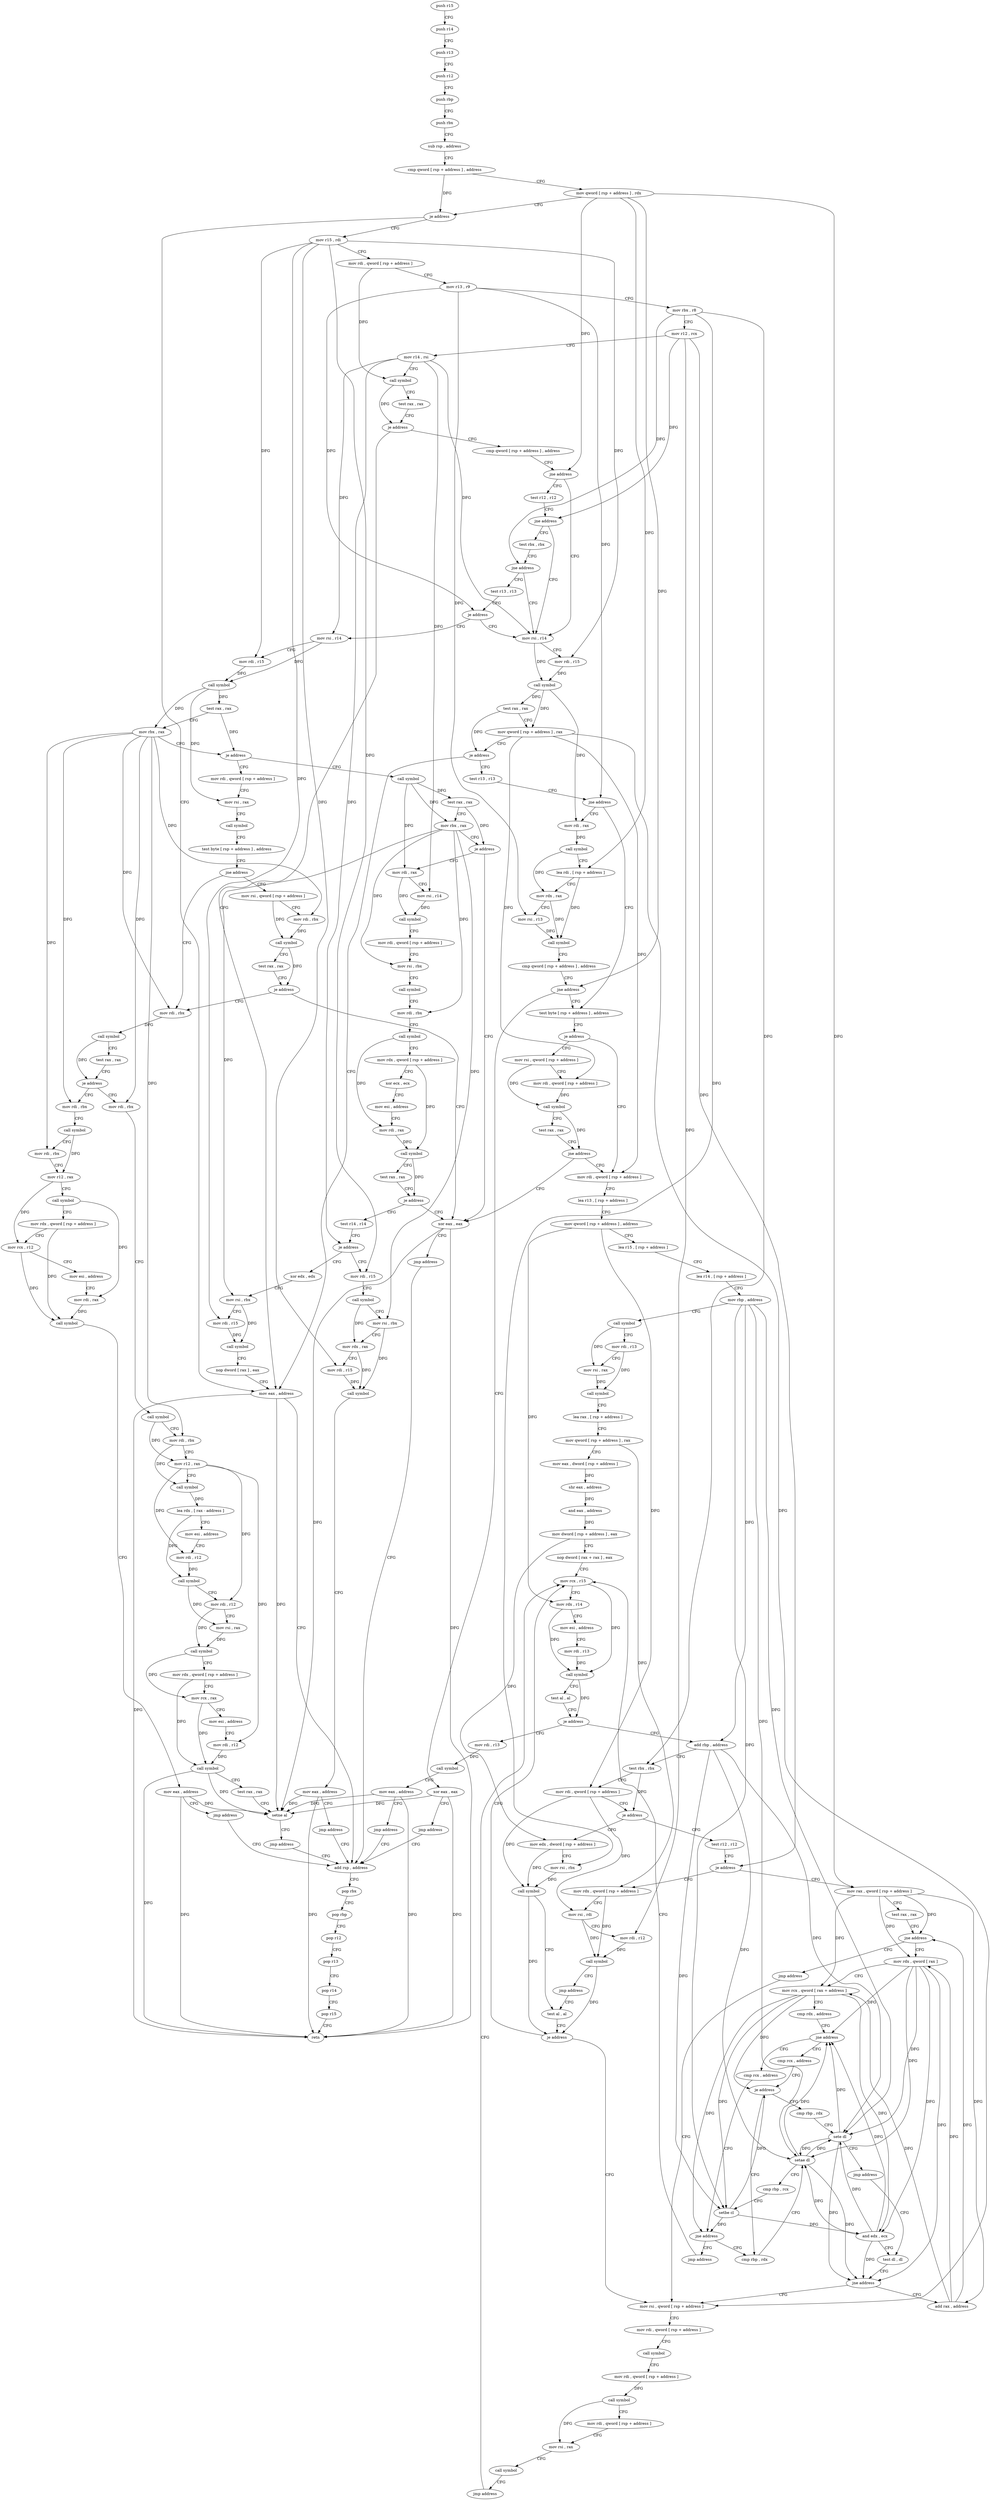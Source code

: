 digraph "func" {
"100240" [label = "push r15" ]
"100242" [label = "push r14" ]
"100244" [label = "push r13" ]
"100246" [label = "push r12" ]
"100248" [label = "push rbp" ]
"100249" [label = "push rbx" ]
"100250" [label = "sub rsp , address" ]
"100257" [label = "cmp qword [ rsp + address ] , address" ]
"100266" [label = "mov qword [ rsp + address ] , rdx" ]
"100271" [label = "je address" ]
"100592" [label = "mov eax , address" ]
"100277" [label = "mov r15 , rdi" ]
"100597" [label = "add rsp , address" ]
"100280" [label = "mov rdi , qword [ rsp + address ]" ]
"100288" [label = "mov r13 , r9" ]
"100291" [label = "mov rbx , r8" ]
"100294" [label = "mov r12 , rcx" ]
"100297" [label = "mov r14 , rsi" ]
"100300" [label = "call symbol" ]
"100305" [label = "test rax , rax" ]
"100308" [label = "je address" ]
"100314" [label = "cmp qword [ rsp + address ] , address" ]
"100320" [label = "jne address" ]
"100341" [label = "mov rsi , r14" ]
"100322" [label = "test r12 , r12" ]
"100344" [label = "mov rdi , r15" ]
"100347" [label = "call symbol" ]
"100352" [label = "test rax , rax" ]
"100355" [label = "mov qword [ rsp + address ] , rax" ]
"100360" [label = "je address" ]
"100366" [label = "test r13 , r13" ]
"100325" [label = "jne address" ]
"100327" [label = "test rbx , rbx" ]
"100369" [label = "jne address" ]
"100992" [label = "mov rdi , rax" ]
"100375" [label = "test byte [ rsp + address ] , address" ]
"100330" [label = "jne address" ]
"100332" [label = "test r13 , r13" ]
"100995" [label = "call symbol" ]
"101000" [label = "lea rdi , [ rsp + address ]" ]
"101005" [label = "mov rdx , rax" ]
"101008" [label = "mov rsi , r13" ]
"101011" [label = "call symbol" ]
"101016" [label = "cmp qword [ rsp + address ] , address" ]
"101022" [label = "jne address" ]
"101028" [label = "xor eax , eax" ]
"100383" [label = "je address" ]
"100776" [label = "mov rsi , qword [ rsp + address ]" ]
"100389" [label = "mov rdi , qword [ rsp + address ]" ]
"100335" [label = "je address" ]
"100816" [label = "mov rsi , r14" ]
"101030" [label = "jmp address" ]
"100784" [label = "mov rdi , qword [ rsp + address ]" ]
"100789" [label = "call symbol" ]
"100794" [label = "test rax , rax" ]
"100797" [label = "jne address" ]
"100803" [label = "xor eax , eax" ]
"100394" [label = "lea r13 , [ rsp + address ]" ]
"100399" [label = "mov qword [ rsp + address ] , address" ]
"100408" [label = "lea r15 , [ rsp + address ]" ]
"100413" [label = "lea r14 , [ rsp + address ]" ]
"100418" [label = "mov rbp , address" ]
"100425" [label = "call symbol" ]
"100430" [label = "mov rdi , r13" ]
"100433" [label = "mov rsi , rax" ]
"100436" [label = "call symbol" ]
"100441" [label = "lea rax , [ rsp + address ]" ]
"100446" [label = "mov qword [ rsp + address ] , rax" ]
"100451" [label = "mov eax , dword [ rsp + address ]" ]
"100458" [label = "shr eax , address" ]
"100460" [label = "and eax , address" ]
"100463" [label = "mov dword [ rsp + address ] , eax" ]
"100467" [label = "nop dword [ rax + rax ] , eax" ]
"100472" [label = "mov rcx , r15" ]
"100819" [label = "mov rdi , r15" ]
"100822" [label = "call symbol" ]
"100827" [label = "test rax , rax" ]
"100830" [label = "mov rbx , rax" ]
"100833" [label = "je address" ]
"101088" [label = "call symbol" ]
"100839" [label = "mov rdi , qword [ rsp + address ]" ]
"100604" [label = "pop rbx" ]
"100605" [label = "pop rbp" ]
"100606" [label = "pop r12" ]
"100608" [label = "pop r13" ]
"100610" [label = "pop r14" ]
"100612" [label = "pop r15" ]
"100614" [label = "retn" ]
"100805" [label = "jmp address" ]
"100752" [label = "mov rdi , r13" ]
"100755" [label = "call symbol" ]
"100760" [label = "mov eax , address" ]
"100765" [label = "jmp address" ]
"100499" [label = "add rbp , address" ]
"100503" [label = "test rbx , rbx" ]
"100506" [label = "mov rdi , qword [ rsp + address ]" ]
"100511" [label = "je address" ]
"100624" [label = "test r12 , r12" ]
"100513" [label = "mov edx , dword [ rsp + address ]" ]
"101093" [label = "test rax , rax" ]
"101096" [label = "mov rbx , rax" ]
"101099" [label = "je address" ]
"101105" [label = "mov rdi , rax" ]
"100847" [label = "mov rsi , rax" ]
"100850" [label = "call symbol" ]
"100855" [label = "test byte [ rsp + address ] , address" ]
"100863" [label = "jne address" ]
"100886" [label = "mov rdi , rbx" ]
"100865" [label = "mov rsi , qword [ rsp + address ]" ]
"100627" [label = "je address" ]
"100656" [label = "mov rax , qword [ rsp + address ]" ]
"100629" [label = "mov rdx , qword [ rsp + address ]" ]
"100517" [label = "mov rsi , rbx" ]
"100520" [label = "call symbol" ]
"100525" [label = "test al , al" ]
"101108" [label = "mov rsi , r14" ]
"101111" [label = "call symbol" ]
"101116" [label = "mov rdi , qword [ rsp + address ]" ]
"101124" [label = "mov rsi , rbx" ]
"101127" [label = "call symbol" ]
"101132" [label = "mov rdi , rbx" ]
"101135" [label = "call symbol" ]
"101140" [label = "mov rdx , qword [ rsp + address ]" ]
"101148" [label = "xor ecx , ecx" ]
"101150" [label = "mov esi , address" ]
"101155" [label = "mov rdi , rax" ]
"101158" [label = "call symbol" ]
"101163" [label = "test rax , rax" ]
"101166" [label = "je address" ]
"101172" [label = "test r14 , r14" ]
"100889" [label = "call symbol" ]
"100894" [label = "test rax , rax" ]
"100897" [label = "je address" ]
"101035" [label = "mov rdi , rbx" ]
"100903" [label = "mov rdi , rbx" ]
"100873" [label = "mov rdi , rbx" ]
"100876" [label = "call symbol" ]
"100881" [label = "test rax , rax" ]
"100884" [label = "je address" ]
"100661" [label = "test rax , rax" ]
"100664" [label = "jne address" ]
"100704" [label = "mov rdx , qword [ rax ]" ]
"100666" [label = "jmp address" ]
"100634" [label = "mov rsi , rdi" ]
"100637" [label = "mov rdi , r12" ]
"100640" [label = "call symbol" ]
"100645" [label = "jmp address" ]
"100475" [label = "mov rdx , r14" ]
"100478" [label = "mov esi , address" ]
"100483" [label = "mov rdi , r13" ]
"100486" [label = "call symbol" ]
"100491" [label = "test al , al" ]
"100493" [label = "je address" ]
"100529" [label = "mov rsi , qword [ rsp + address ]" ]
"100534" [label = "mov rdi , qword [ rsp + address ]" ]
"100542" [label = "call symbol" ]
"100547" [label = "mov rdi , qword [ rsp + address ]" ]
"100555" [label = "call symbol" ]
"100560" [label = "mov rdi , qword [ rsp + address ]" ]
"100565" [label = "mov rsi , rax" ]
"100568" [label = "call symbol" ]
"100573" [label = "jmp address" ]
"101175" [label = "je address" ]
"100575" [label = "xor edx , edx" ]
"101181" [label = "mov rdi , r15" ]
"101038" [label = "call symbol" ]
"101043" [label = "mov rdi , rbx" ]
"101046" [label = "mov r12 , rax" ]
"101049" [label = "call symbol" ]
"101054" [label = "mov rdx , qword [ rsp + address ]" ]
"101062" [label = "mov rcx , r12" ]
"101065" [label = "mov esi , address" ]
"101070" [label = "mov rdi , rax" ]
"101073" [label = "call symbol" ]
"101078" [label = "mov eax , address" ]
"101083" [label = "jmp address" ]
"100906" [label = "call symbol" ]
"100911" [label = "mov rdi , rbx" ]
"100914" [label = "mov r12 , rax" ]
"100917" [label = "call symbol" ]
"100922" [label = "lea rdx , [ rax - address ]" ]
"100926" [label = "mov esi , address" ]
"100931" [label = "mov rdi , r12" ]
"100934" [label = "call symbol" ]
"100939" [label = "mov rdi , r12" ]
"100942" [label = "mov rsi , rax" ]
"100945" [label = "call symbol" ]
"100950" [label = "mov rdx , qword [ rsp + address ]" ]
"100958" [label = "mov rcx , rax" ]
"100961" [label = "mov esi , address" ]
"100966" [label = "mov rdi , r12" ]
"100969" [label = "call symbol" ]
"100974" [label = "test rax , rax" ]
"100977" [label = "setne al" ]
"100980" [label = "jmp address" ]
"100707" [label = "mov rcx , qword [ rax + address ]" ]
"100711" [label = "cmp rdx , address" ]
"100715" [label = "jne address" ]
"100672" [label = "cmp rcx , address" ]
"100717" [label = "cmp rcx , address" ]
"100527" [label = "je address" ]
"100577" [label = "mov rsi , rbx" ]
"100580" [label = "mov rdi , r15" ]
"100583" [label = "call symbol" ]
"100588" [label = "nop dword [ rax ] , eax" ]
"101184" [label = "call symbol" ]
"101189" [label = "mov rsi , rbx" ]
"101192" [label = "mov rdx , rax" ]
"101195" [label = "mov rdi , r15" ]
"101198" [label = "call symbol" ]
"101203" [label = "mov eax , address" ]
"101208" [label = "jmp address" ]
"100676" [label = "je address" ]
"100736" [label = "cmp rbp , rdx" ]
"100678" [label = "cmp rbp , rdx" ]
"100721" [label = "jne address" ]
"100723" [label = "jmp address" ]
"100739" [label = "sete dl" ]
"100742" [label = "jmp address" ]
"100692" [label = "test dl , dl" ]
"100681" [label = "setae dl" ]
"100684" [label = "cmp rbp , rcx" ]
"100687" [label = "setbe cl" ]
"100690" [label = "and edx , ecx" ]
"100694" [label = "jne address" ]
"100700" [label = "add rax , address" ]
"100240" -> "100242" [ label = "CFG" ]
"100242" -> "100244" [ label = "CFG" ]
"100244" -> "100246" [ label = "CFG" ]
"100246" -> "100248" [ label = "CFG" ]
"100248" -> "100249" [ label = "CFG" ]
"100249" -> "100250" [ label = "CFG" ]
"100250" -> "100257" [ label = "CFG" ]
"100257" -> "100266" [ label = "CFG" ]
"100257" -> "100271" [ label = "DFG" ]
"100266" -> "100271" [ label = "CFG" ]
"100266" -> "100320" [ label = "DFG" ]
"100266" -> "101022" [ label = "DFG" ]
"100266" -> "100656" [ label = "DFG" ]
"100266" -> "101000" [ label = "DFG" ]
"100271" -> "100592" [ label = "CFG" ]
"100271" -> "100277" [ label = "CFG" ]
"100592" -> "100597" [ label = "CFG" ]
"100592" -> "100614" [ label = "DFG" ]
"100592" -> "100977" [ label = "DFG" ]
"100277" -> "100280" [ label = "CFG" ]
"100277" -> "100344" [ label = "DFG" ]
"100277" -> "100819" [ label = "DFG" ]
"100277" -> "100580" [ label = "DFG" ]
"100277" -> "101181" [ label = "DFG" ]
"100277" -> "101195" [ label = "DFG" ]
"100597" -> "100604" [ label = "CFG" ]
"100280" -> "100288" [ label = "CFG" ]
"100280" -> "100300" [ label = "DFG" ]
"100288" -> "100291" [ label = "CFG" ]
"100288" -> "100369" [ label = "DFG" ]
"100288" -> "101008" [ label = "DFG" ]
"100288" -> "100335" [ label = "DFG" ]
"100291" -> "100294" [ label = "CFG" ]
"100291" -> "100330" [ label = "DFG" ]
"100291" -> "100503" [ label = "DFG" ]
"100291" -> "100517" [ label = "DFG" ]
"100294" -> "100297" [ label = "CFG" ]
"100294" -> "100325" [ label = "DFG" ]
"100294" -> "100627" [ label = "DFG" ]
"100294" -> "100637" [ label = "DFG" ]
"100297" -> "100300" [ label = "CFG" ]
"100297" -> "100341" [ label = "DFG" ]
"100297" -> "100816" [ label = "DFG" ]
"100297" -> "101108" [ label = "DFG" ]
"100297" -> "101175" [ label = "DFG" ]
"100300" -> "100305" [ label = "CFG" ]
"100300" -> "100308" [ label = "DFG" ]
"100305" -> "100308" [ label = "CFG" ]
"100308" -> "100592" [ label = "CFG" ]
"100308" -> "100314" [ label = "CFG" ]
"100314" -> "100320" [ label = "CFG" ]
"100320" -> "100341" [ label = "CFG" ]
"100320" -> "100322" [ label = "CFG" ]
"100341" -> "100344" [ label = "CFG" ]
"100341" -> "100347" [ label = "DFG" ]
"100322" -> "100325" [ label = "CFG" ]
"100344" -> "100347" [ label = "DFG" ]
"100347" -> "100352" [ label = "DFG" ]
"100347" -> "100355" [ label = "DFG" ]
"100347" -> "100992" [ label = "DFG" ]
"100352" -> "100355" [ label = "CFG" ]
"100352" -> "100360" [ label = "DFG" ]
"100355" -> "100360" [ label = "CFG" ]
"100355" -> "100784" [ label = "DFG" ]
"100355" -> "100389" [ label = "DFG" ]
"100355" -> "100529" [ label = "DFG" ]
"100360" -> "100592" [ label = "CFG" ]
"100360" -> "100366" [ label = "CFG" ]
"100366" -> "100369" [ label = "CFG" ]
"100325" -> "100341" [ label = "CFG" ]
"100325" -> "100327" [ label = "CFG" ]
"100327" -> "100330" [ label = "CFG" ]
"100369" -> "100992" [ label = "CFG" ]
"100369" -> "100375" [ label = "CFG" ]
"100992" -> "100995" [ label = "DFG" ]
"100375" -> "100383" [ label = "CFG" ]
"100330" -> "100341" [ label = "CFG" ]
"100330" -> "100332" [ label = "CFG" ]
"100332" -> "100335" [ label = "CFG" ]
"100995" -> "101000" [ label = "CFG" ]
"100995" -> "101005" [ label = "DFG" ]
"101000" -> "101005" [ label = "CFG" ]
"101000" -> "101011" [ label = "DFG" ]
"101005" -> "101008" [ label = "CFG" ]
"101005" -> "101011" [ label = "DFG" ]
"101008" -> "101011" [ label = "DFG" ]
"101011" -> "101016" [ label = "CFG" ]
"101016" -> "101022" [ label = "CFG" ]
"101022" -> "100375" [ label = "CFG" ]
"101022" -> "101028" [ label = "CFG" ]
"101028" -> "101030" [ label = "CFG" ]
"101028" -> "100614" [ label = "DFG" ]
"101028" -> "100977" [ label = "DFG" ]
"100383" -> "100776" [ label = "CFG" ]
"100383" -> "100389" [ label = "CFG" ]
"100776" -> "100784" [ label = "CFG" ]
"100776" -> "100789" [ label = "DFG" ]
"100389" -> "100394" [ label = "CFG" ]
"100335" -> "100816" [ label = "CFG" ]
"100335" -> "100341" [ label = "CFG" ]
"100816" -> "100819" [ label = "CFG" ]
"100816" -> "100822" [ label = "DFG" ]
"101030" -> "100597" [ label = "CFG" ]
"100784" -> "100789" [ label = "DFG" ]
"100789" -> "100794" [ label = "CFG" ]
"100789" -> "100797" [ label = "DFG" ]
"100794" -> "100797" [ label = "CFG" ]
"100797" -> "100389" [ label = "CFG" ]
"100797" -> "100803" [ label = "CFG" ]
"100803" -> "100805" [ label = "CFG" ]
"100803" -> "100614" [ label = "DFG" ]
"100803" -> "100977" [ label = "DFG" ]
"100394" -> "100399" [ label = "CFG" ]
"100399" -> "100408" [ label = "CFG" ]
"100399" -> "100506" [ label = "DFG" ]
"100399" -> "100475" [ label = "DFG" ]
"100408" -> "100413" [ label = "CFG" ]
"100413" -> "100418" [ label = "CFG" ]
"100418" -> "100425" [ label = "CFG" ]
"100418" -> "100499" [ label = "DFG" ]
"100418" -> "100739" [ label = "DFG" ]
"100418" -> "100681" [ label = "DFG" ]
"100418" -> "100687" [ label = "DFG" ]
"100425" -> "100430" [ label = "CFG" ]
"100425" -> "100433" [ label = "DFG" ]
"100430" -> "100433" [ label = "CFG" ]
"100430" -> "100436" [ label = "DFG" ]
"100433" -> "100436" [ label = "DFG" ]
"100436" -> "100441" [ label = "CFG" ]
"100441" -> "100446" [ label = "CFG" ]
"100446" -> "100451" [ label = "CFG" ]
"100446" -> "100629" [ label = "DFG" ]
"100451" -> "100458" [ label = "DFG" ]
"100458" -> "100460" [ label = "DFG" ]
"100460" -> "100463" [ label = "DFG" ]
"100463" -> "100467" [ label = "CFG" ]
"100463" -> "100513" [ label = "DFG" ]
"100467" -> "100472" [ label = "CFG" ]
"100472" -> "100475" [ label = "CFG" ]
"100472" -> "100486" [ label = "DFG" ]
"100819" -> "100822" [ label = "DFG" ]
"100822" -> "100827" [ label = "DFG" ]
"100822" -> "100830" [ label = "DFG" ]
"100822" -> "100847" [ label = "DFG" ]
"100827" -> "100830" [ label = "CFG" ]
"100827" -> "100833" [ label = "DFG" ]
"100830" -> "100833" [ label = "CFG" ]
"100830" -> "100886" [ label = "DFG" ]
"100830" -> "100873" [ label = "DFG" ]
"100830" -> "101035" [ label = "DFG" ]
"100830" -> "101043" [ label = "DFG" ]
"100830" -> "100903" [ label = "DFG" ]
"100830" -> "100911" [ label = "DFG" ]
"100833" -> "101088" [ label = "CFG" ]
"100833" -> "100839" [ label = "CFG" ]
"101088" -> "101093" [ label = "DFG" ]
"101088" -> "101096" [ label = "DFG" ]
"101088" -> "101105" [ label = "DFG" ]
"100839" -> "100847" [ label = "CFG" ]
"100604" -> "100605" [ label = "CFG" ]
"100605" -> "100606" [ label = "CFG" ]
"100606" -> "100608" [ label = "CFG" ]
"100608" -> "100610" [ label = "CFG" ]
"100610" -> "100612" [ label = "CFG" ]
"100612" -> "100614" [ label = "CFG" ]
"100805" -> "100597" [ label = "CFG" ]
"100752" -> "100755" [ label = "DFG" ]
"100755" -> "100760" [ label = "CFG" ]
"100760" -> "100765" [ label = "CFG" ]
"100760" -> "100614" [ label = "DFG" ]
"100760" -> "100977" [ label = "DFG" ]
"100765" -> "100597" [ label = "CFG" ]
"100499" -> "100503" [ label = "CFG" ]
"100499" -> "100739" [ label = "DFG" ]
"100499" -> "100681" [ label = "DFG" ]
"100499" -> "100687" [ label = "DFG" ]
"100503" -> "100506" [ label = "CFG" ]
"100503" -> "100511" [ label = "DFG" ]
"100506" -> "100511" [ label = "CFG" ]
"100506" -> "100520" [ label = "DFG" ]
"100506" -> "100634" [ label = "DFG" ]
"100511" -> "100624" [ label = "CFG" ]
"100511" -> "100513" [ label = "CFG" ]
"100624" -> "100627" [ label = "CFG" ]
"100513" -> "100517" [ label = "CFG" ]
"100513" -> "100520" [ label = "DFG" ]
"101093" -> "101096" [ label = "CFG" ]
"101093" -> "101099" [ label = "DFG" ]
"101096" -> "101099" [ label = "CFG" ]
"101096" -> "101124" [ label = "DFG" ]
"101096" -> "101132" [ label = "DFG" ]
"101096" -> "100577" [ label = "DFG" ]
"101096" -> "101189" [ label = "DFG" ]
"101099" -> "100803" [ label = "CFG" ]
"101099" -> "101105" [ label = "CFG" ]
"101105" -> "101108" [ label = "CFG" ]
"101105" -> "101111" [ label = "DFG" ]
"100847" -> "100850" [ label = "CFG" ]
"100850" -> "100855" [ label = "CFG" ]
"100855" -> "100863" [ label = "CFG" ]
"100863" -> "100886" [ label = "CFG" ]
"100863" -> "100865" [ label = "CFG" ]
"100886" -> "100889" [ label = "DFG" ]
"100865" -> "100873" [ label = "CFG" ]
"100865" -> "100876" [ label = "DFG" ]
"100627" -> "100656" [ label = "CFG" ]
"100627" -> "100629" [ label = "CFG" ]
"100656" -> "100661" [ label = "CFG" ]
"100656" -> "100664" [ label = "DFG" ]
"100656" -> "100704" [ label = "DFG" ]
"100656" -> "100707" [ label = "DFG" ]
"100656" -> "100700" [ label = "DFG" ]
"100629" -> "100634" [ label = "CFG" ]
"100629" -> "100640" [ label = "DFG" ]
"100517" -> "100520" [ label = "DFG" ]
"100520" -> "100525" [ label = "CFG" ]
"100520" -> "100527" [ label = "DFG" ]
"100525" -> "100527" [ label = "CFG" ]
"101108" -> "101111" [ label = "DFG" ]
"101111" -> "101116" [ label = "CFG" ]
"101116" -> "101124" [ label = "CFG" ]
"101124" -> "101127" [ label = "CFG" ]
"101127" -> "101132" [ label = "CFG" ]
"101132" -> "101135" [ label = "CFG" ]
"101135" -> "101140" [ label = "CFG" ]
"101135" -> "101155" [ label = "DFG" ]
"101140" -> "101148" [ label = "CFG" ]
"101140" -> "101158" [ label = "DFG" ]
"101148" -> "101150" [ label = "CFG" ]
"101150" -> "101155" [ label = "CFG" ]
"101155" -> "101158" [ label = "DFG" ]
"101158" -> "101163" [ label = "CFG" ]
"101158" -> "101166" [ label = "DFG" ]
"101163" -> "101166" [ label = "CFG" ]
"101166" -> "100803" [ label = "CFG" ]
"101166" -> "101172" [ label = "CFG" ]
"101172" -> "101175" [ label = "CFG" ]
"100889" -> "100894" [ label = "CFG" ]
"100889" -> "100897" [ label = "DFG" ]
"100894" -> "100897" [ label = "CFG" ]
"100897" -> "101035" [ label = "CFG" ]
"100897" -> "100903" [ label = "CFG" ]
"101035" -> "101038" [ label = "CFG" ]
"100903" -> "100906" [ label = "CFG" ]
"100873" -> "100876" [ label = "DFG" ]
"100876" -> "100881" [ label = "CFG" ]
"100876" -> "100884" [ label = "DFG" ]
"100881" -> "100884" [ label = "CFG" ]
"100884" -> "100803" [ label = "CFG" ]
"100884" -> "100886" [ label = "CFG" ]
"100661" -> "100664" [ label = "CFG" ]
"100664" -> "100704" [ label = "CFG" ]
"100664" -> "100666" [ label = "CFG" ]
"100704" -> "100707" [ label = "CFG" ]
"100704" -> "100715" [ label = "DFG" ]
"100704" -> "100739" [ label = "DFG" ]
"100704" -> "100681" [ label = "DFG" ]
"100704" -> "100690" [ label = "DFG" ]
"100704" -> "100694" [ label = "DFG" ]
"100666" -> "100529" [ label = "CFG" ]
"100634" -> "100637" [ label = "CFG" ]
"100634" -> "100640" [ label = "DFG" ]
"100637" -> "100640" [ label = "DFG" ]
"100640" -> "100645" [ label = "CFG" ]
"100640" -> "100527" [ label = "DFG" ]
"100645" -> "100525" [ label = "CFG" ]
"100475" -> "100478" [ label = "CFG" ]
"100475" -> "100486" [ label = "DFG" ]
"100478" -> "100483" [ label = "CFG" ]
"100483" -> "100486" [ label = "DFG" ]
"100486" -> "100491" [ label = "CFG" ]
"100486" -> "100493" [ label = "DFG" ]
"100491" -> "100493" [ label = "CFG" ]
"100493" -> "100752" [ label = "CFG" ]
"100493" -> "100499" [ label = "CFG" ]
"100529" -> "100534" [ label = "CFG" ]
"100534" -> "100542" [ label = "CFG" ]
"100542" -> "100547" [ label = "CFG" ]
"100547" -> "100555" [ label = "DFG" ]
"100555" -> "100560" [ label = "CFG" ]
"100555" -> "100565" [ label = "DFG" ]
"100560" -> "100565" [ label = "CFG" ]
"100565" -> "100568" [ label = "CFG" ]
"100568" -> "100573" [ label = "CFG" ]
"100573" -> "100472" [ label = "CFG" ]
"101175" -> "100575" [ label = "CFG" ]
"101175" -> "101181" [ label = "CFG" ]
"100575" -> "100577" [ label = "CFG" ]
"101181" -> "101184" [ label = "CFG" ]
"101038" -> "101043" [ label = "CFG" ]
"101038" -> "101046" [ label = "DFG" ]
"101043" -> "101046" [ label = "CFG" ]
"101046" -> "101049" [ label = "CFG" ]
"101046" -> "101062" [ label = "DFG" ]
"101049" -> "101054" [ label = "CFG" ]
"101049" -> "101070" [ label = "DFG" ]
"101054" -> "101062" [ label = "CFG" ]
"101054" -> "101073" [ label = "DFG" ]
"101062" -> "101065" [ label = "CFG" ]
"101062" -> "101073" [ label = "DFG" ]
"101065" -> "101070" [ label = "CFG" ]
"101070" -> "101073" [ label = "DFG" ]
"101073" -> "101078" [ label = "CFG" ]
"101078" -> "101083" [ label = "CFG" ]
"101078" -> "100614" [ label = "DFG" ]
"101078" -> "100977" [ label = "DFG" ]
"101083" -> "100597" [ label = "CFG" ]
"100906" -> "100911" [ label = "CFG" ]
"100906" -> "100914" [ label = "DFG" ]
"100911" -> "100914" [ label = "CFG" ]
"100911" -> "100917" [ label = "DFG" ]
"100914" -> "100917" [ label = "CFG" ]
"100914" -> "100931" [ label = "DFG" ]
"100914" -> "100939" [ label = "DFG" ]
"100914" -> "100966" [ label = "DFG" ]
"100917" -> "100922" [ label = "DFG" ]
"100922" -> "100926" [ label = "CFG" ]
"100922" -> "100934" [ label = "DFG" ]
"100926" -> "100931" [ label = "CFG" ]
"100931" -> "100934" [ label = "DFG" ]
"100934" -> "100939" [ label = "CFG" ]
"100934" -> "100942" [ label = "DFG" ]
"100939" -> "100942" [ label = "CFG" ]
"100939" -> "100945" [ label = "DFG" ]
"100942" -> "100945" [ label = "DFG" ]
"100945" -> "100950" [ label = "CFG" ]
"100945" -> "100958" [ label = "DFG" ]
"100950" -> "100958" [ label = "CFG" ]
"100950" -> "100969" [ label = "DFG" ]
"100958" -> "100961" [ label = "CFG" ]
"100958" -> "100969" [ label = "DFG" ]
"100961" -> "100966" [ label = "CFG" ]
"100966" -> "100969" [ label = "DFG" ]
"100969" -> "100974" [ label = "CFG" ]
"100969" -> "100614" [ label = "DFG" ]
"100969" -> "100977" [ label = "DFG" ]
"100974" -> "100977" [ label = "CFG" ]
"100977" -> "100980" [ label = "CFG" ]
"100980" -> "100597" [ label = "CFG" ]
"100707" -> "100711" [ label = "CFG" ]
"100707" -> "100676" [ label = "DFG" ]
"100707" -> "100721" [ label = "DFG" ]
"100707" -> "100687" [ label = "DFG" ]
"100707" -> "100690" [ label = "DFG" ]
"100711" -> "100715" [ label = "CFG" ]
"100715" -> "100672" [ label = "CFG" ]
"100715" -> "100717" [ label = "CFG" ]
"100672" -> "100676" [ label = "CFG" ]
"100717" -> "100721" [ label = "CFG" ]
"100527" -> "100472" [ label = "CFG" ]
"100527" -> "100529" [ label = "CFG" ]
"100577" -> "100580" [ label = "CFG" ]
"100577" -> "100583" [ label = "DFG" ]
"100580" -> "100583" [ label = "DFG" ]
"100583" -> "100588" [ label = "CFG" ]
"100588" -> "100592" [ label = "CFG" ]
"101184" -> "101189" [ label = "CFG" ]
"101184" -> "101192" [ label = "DFG" ]
"101189" -> "101192" [ label = "CFG" ]
"101189" -> "101198" [ label = "DFG" ]
"101192" -> "101195" [ label = "CFG" ]
"101192" -> "101198" [ label = "DFG" ]
"101195" -> "101198" [ label = "DFG" ]
"101198" -> "101203" [ label = "CFG" ]
"101203" -> "101208" [ label = "CFG" ]
"101203" -> "100977" [ label = "DFG" ]
"101203" -> "100614" [ label = "DFG" ]
"101208" -> "100597" [ label = "CFG" ]
"100676" -> "100736" [ label = "CFG" ]
"100676" -> "100678" [ label = "CFG" ]
"100736" -> "100739" [ label = "CFG" ]
"100678" -> "100681" [ label = "CFG" ]
"100721" -> "100678" [ label = "CFG" ]
"100721" -> "100723" [ label = "CFG" ]
"100723" -> "100472" [ label = "CFG" ]
"100739" -> "100742" [ label = "CFG" ]
"100739" -> "100715" [ label = "DFG" ]
"100739" -> "100681" [ label = "DFG" ]
"100739" -> "100694" [ label = "DFG" ]
"100742" -> "100692" [ label = "CFG" ]
"100692" -> "100694" [ label = "CFG" ]
"100681" -> "100684" [ label = "CFG" ]
"100681" -> "100715" [ label = "DFG" ]
"100681" -> "100739" [ label = "DFG" ]
"100681" -> "100694" [ label = "DFG" ]
"100684" -> "100687" [ label = "CFG" ]
"100687" -> "100690" [ label = "DFG" ]
"100687" -> "100676" [ label = "DFG" ]
"100687" -> "100721" [ label = "DFG" ]
"100690" -> "100692" [ label = "CFG" ]
"100690" -> "100715" [ label = "DFG" ]
"100690" -> "100739" [ label = "DFG" ]
"100690" -> "100681" [ label = "DFG" ]
"100690" -> "100694" [ label = "DFG" ]
"100694" -> "100529" [ label = "CFG" ]
"100694" -> "100700" [ label = "CFG" ]
"100700" -> "100704" [ label = "DFG" ]
"100700" -> "100664" [ label = "DFG" ]
"100700" -> "100707" [ label = "DFG" ]
}

